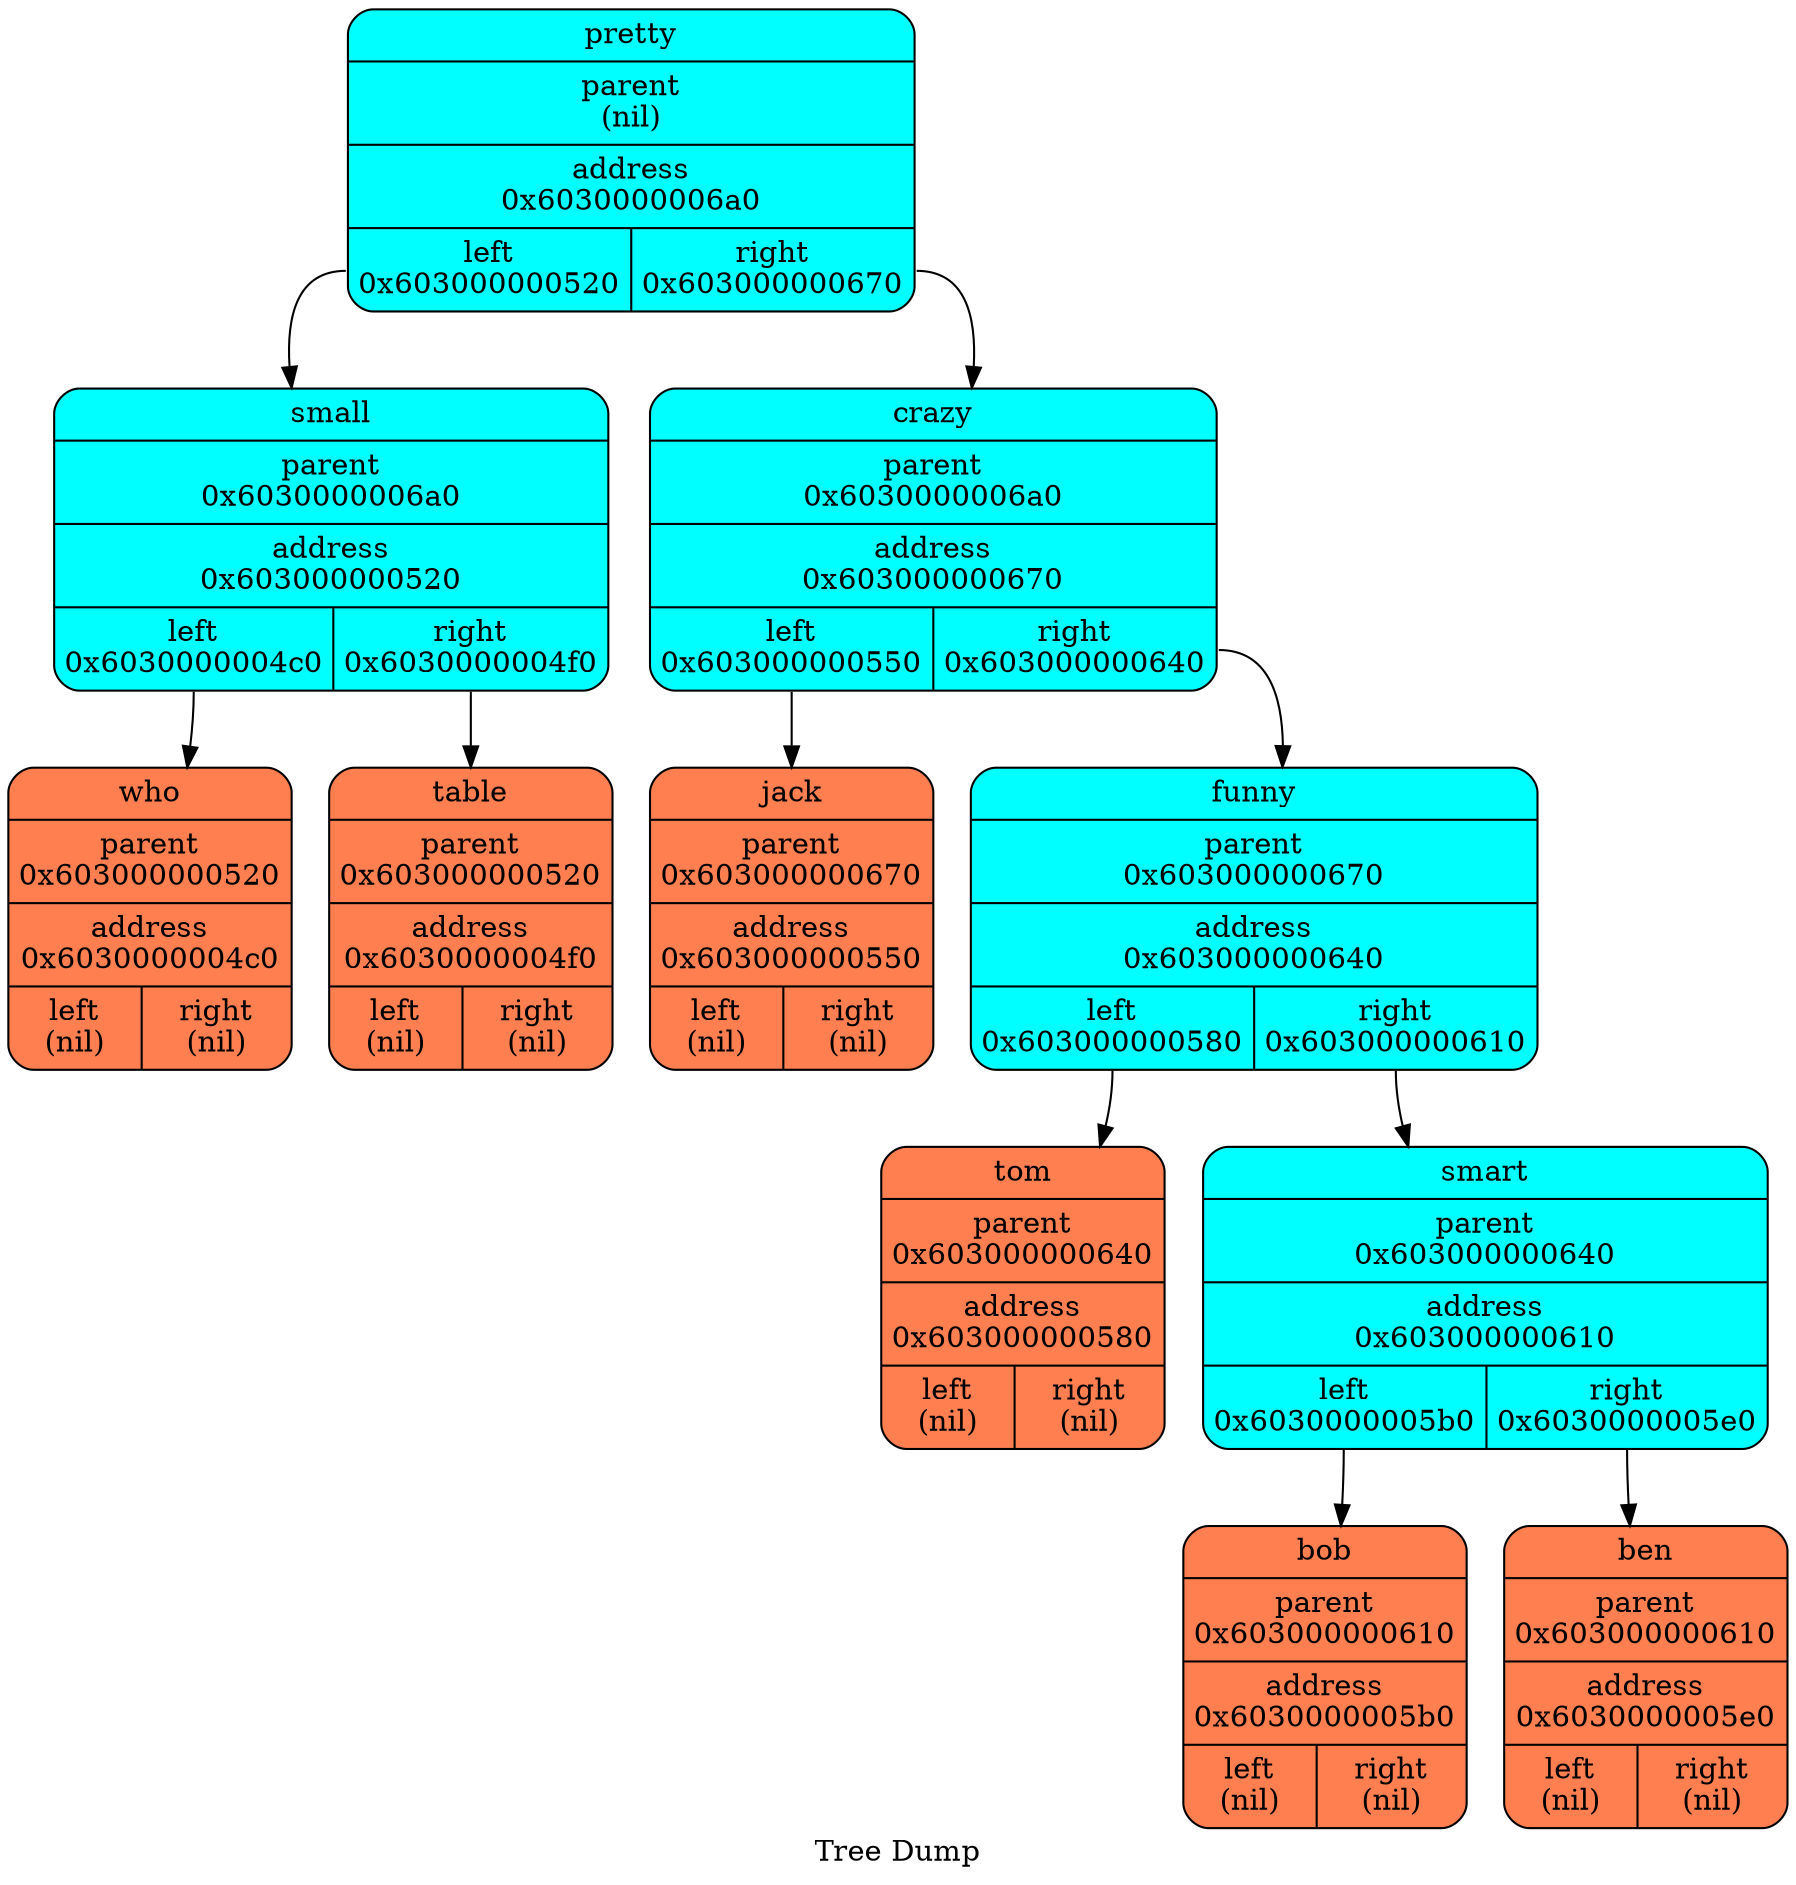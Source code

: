   digraph tree  {
  node[   shape     = "Mrecord",  style     = "filled",  fillcolor = "aqua",  fontcolor = "#000000",  margin    = "0.075"];
  rankdir   = "TB";

  label     = "Tree Dump";
 "pretty" [shape = "Mrecord", label = "{<name>pretty | parent\n(nil) | <f0> address\n0x6030000006a0| {<left>left\n0x603000000520 | <right>right\n0x603000000670\n}}"];
  "pretty":left->"small";
 "small" [shape = "Mrecord", label = "{<name>small | parent\n0x6030000006a0 | <f0> address\n0x603000000520| {<left>left\n0x6030000004c0 | <right>right\n0x6030000004f0\n}}"];
  "small":left->"who";
 "who" [shape = "Mrecord", fillcolor = "coral", label = "{<name>who | parent\n0x603000000520 | <f0> address\n0x6030000004c0| {<left>left\n(nil) | <right>right\n(nil)\n}}"];
  "small":right->"table";
 "table" [shape = "Mrecord", fillcolor = "coral", label = "{<name>table | parent\n0x603000000520 | <f0> address\n0x6030000004f0| {<left>left\n(nil) | <right>right\n(nil)\n}}"];
  "pretty":right->"crazy";
 "crazy" [shape = "Mrecord", label = "{<name>crazy | parent\n0x6030000006a0 | <f0> address\n0x603000000670| {<left>left\n0x603000000550 | <right>right\n0x603000000640\n}}"];
  "crazy":left->"jack";
 "jack" [shape = "Mrecord", fillcolor = "coral", label = "{<name>jack | parent\n0x603000000670 | <f0> address\n0x603000000550| {<left>left\n(nil) | <right>right\n(nil)\n}}"];
  "crazy":right->"funny";
 "funny" [shape = "Mrecord", label = "{<name>funny | parent\n0x603000000670 | <f0> address\n0x603000000640| {<left>left\n0x603000000580 | <right>right\n0x603000000610\n}}"];
  "funny":left->"tom";
 "tom" [shape = "Mrecord", fillcolor = "coral", label = "{<name>tom | parent\n0x603000000640 | <f0> address\n0x603000000580| {<left>left\n(nil) | <right>right\n(nil)\n}}"];
  "funny":right->"smart";
 "smart" [shape = "Mrecord", label = "{<name>smart | parent\n0x603000000640 | <f0> address\n0x603000000610| {<left>left\n0x6030000005b0 | <right>right\n0x6030000005e0\n}}"];
  "smart":left->"bob";
 "bob" [shape = "Mrecord", fillcolor = "coral", label = "{<name>bob | parent\n0x603000000610 | <f0> address\n0x6030000005b0| {<left>left\n(nil) | <right>right\n(nil)\n}}"];
  "smart":right->"ben";
 "ben" [shape = "Mrecord", fillcolor = "coral", label = "{<name>ben | parent\n0x603000000610 | <f0> address\n0x6030000005e0| {<left>left\n(nil) | <right>right\n(nil)\n}}"];
  }
